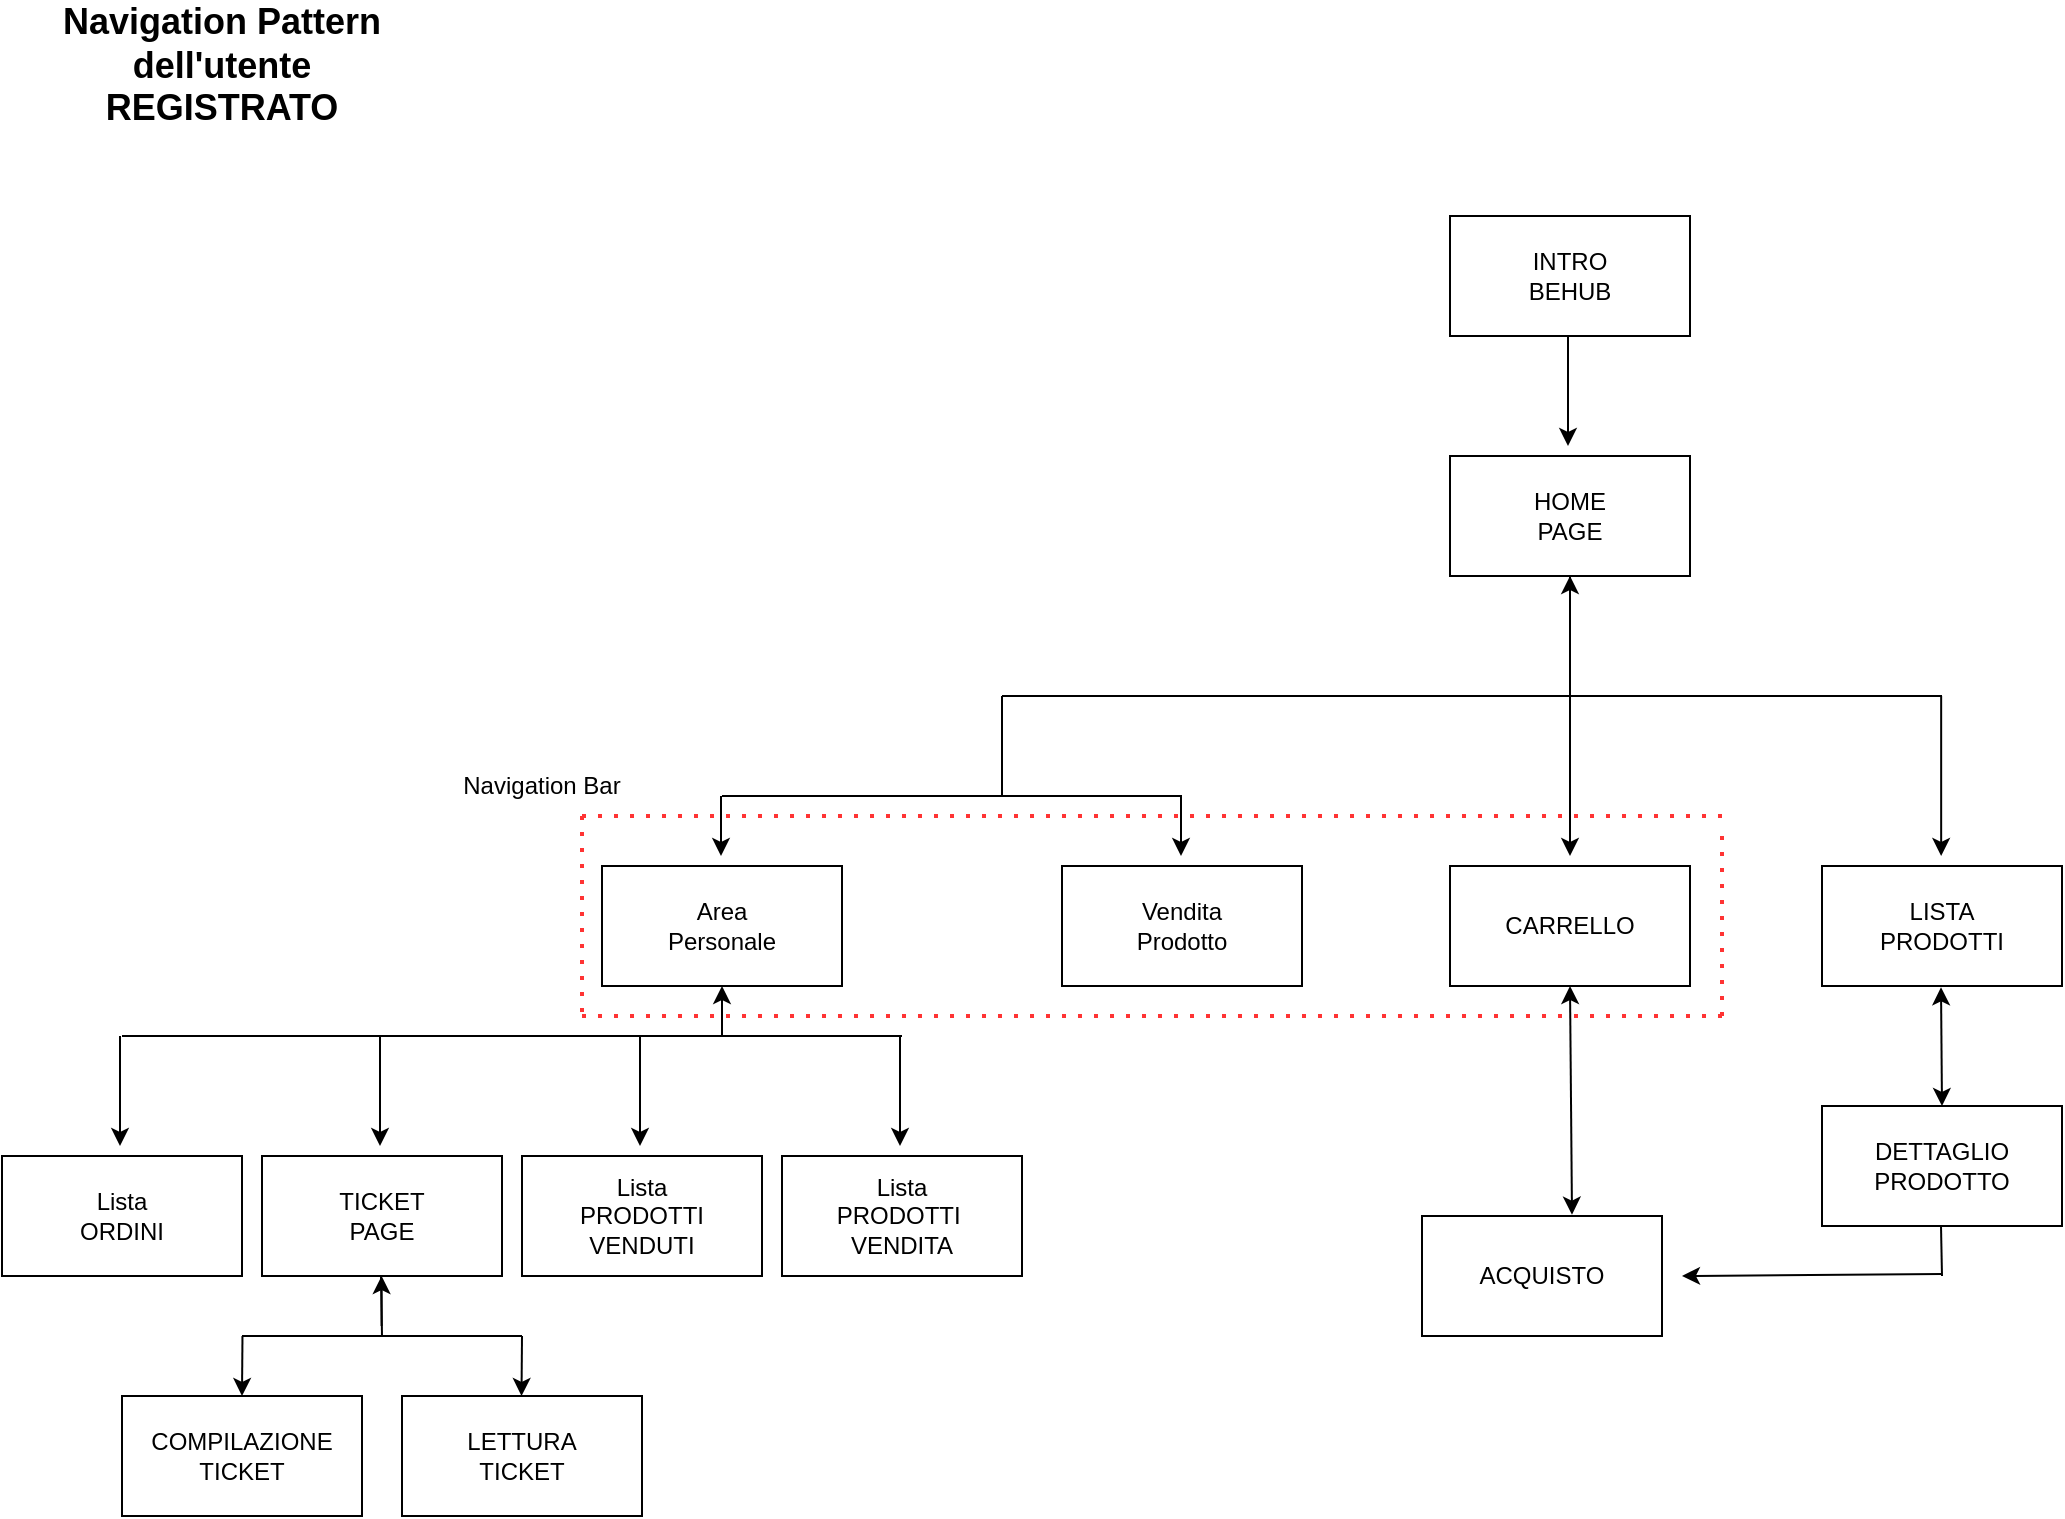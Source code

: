 <mxfile version="15.8.7" type="device"><diagram id="kNNwU6a2ll41JV3O6_Jl" name="Pagina-1"><mxGraphModel dx="2123" dy="1008" grid="1" gridSize="10" guides="1" tooltips="1" connect="1" arrows="1" fold="1" page="1" pageScale="1" pageWidth="827" pageHeight="1169" math="0" shadow="0"><root><mxCell id="0"/><mxCell id="1" parent="0"/><mxCell id="GgqHUBYvKDQZUNav7jgK-1" value="Navigation Pattern dell'utente REGISTRATO" style="text;html=1;strokeColor=none;fillColor=none;align=center;verticalAlign=middle;whiteSpace=wrap;rounded=0;fontSize=18;fontStyle=1" parent="1" vertex="1"><mxGeometry x="-350" y="20" width="180" height="30" as="geometry"/></mxCell><mxCell id="GgqHUBYvKDQZUNav7jgK-2" value="" style="rounded=0;whiteSpace=wrap;html=1;" parent="1" vertex="1"><mxGeometry x="354" y="110" width="120" height="60" as="geometry"/></mxCell><mxCell id="GgqHUBYvKDQZUNav7jgK-3" value="INTRO BEHUB" style="text;html=1;strokeColor=none;fillColor=none;align=center;verticalAlign=middle;whiteSpace=wrap;rounded=0;" parent="1" vertex="1"><mxGeometry x="384" y="125" width="60" height="30" as="geometry"/></mxCell><mxCell id="GgqHUBYvKDQZUNav7jgK-4" value="" style="endArrow=classic;html=1;rounded=0;" parent="1" edge="1"><mxGeometry width="50" height="50" relative="1" as="geometry"><mxPoint x="413" y="170" as="sourcePoint"/><mxPoint x="413" y="225" as="targetPoint"/></mxGeometry></mxCell><mxCell id="GgqHUBYvKDQZUNav7jgK-5" value="" style="rounded=0;whiteSpace=wrap;html=1;" parent="1" vertex="1"><mxGeometry x="354" y="230" width="120" height="60" as="geometry"/></mxCell><mxCell id="GgqHUBYvKDQZUNav7jgK-6" value="HOME PAGE" style="text;html=1;strokeColor=none;fillColor=none;align=center;verticalAlign=middle;whiteSpace=wrap;rounded=0;" parent="1" vertex="1"><mxGeometry x="384" y="245" width="60" height="30" as="geometry"/></mxCell><mxCell id="GgqHUBYvKDQZUNav7jgK-13" value="" style="rounded=0;whiteSpace=wrap;html=1;" parent="1" vertex="1"><mxGeometry x="354" y="435" width="120" height="60" as="geometry"/></mxCell><mxCell id="GgqHUBYvKDQZUNav7jgK-14" value="CARRELLO" style="text;html=1;strokeColor=none;fillColor=none;align=center;verticalAlign=middle;whiteSpace=wrap;rounded=0;" parent="1" vertex="1"><mxGeometry x="384" y="450" width="60" height="30" as="geometry"/></mxCell><mxCell id="GgqHUBYvKDQZUNav7jgK-19" value="" style="rounded=0;whiteSpace=wrap;html=1;" parent="1" vertex="1"><mxGeometry x="540" y="435" width="120" height="60" as="geometry"/></mxCell><mxCell id="GgqHUBYvKDQZUNav7jgK-20" value="LISTA PRODOTTI" style="text;html=1;strokeColor=none;fillColor=none;align=center;verticalAlign=middle;whiteSpace=wrap;rounded=0;" parent="1" vertex="1"><mxGeometry x="570" y="450" width="60" height="30" as="geometry"/></mxCell><mxCell id="GgqHUBYvKDQZUNav7jgK-28" value="" style="rounded=0;whiteSpace=wrap;html=1;" parent="1" vertex="1"><mxGeometry x="-70" y="435" width="120" height="60" as="geometry"/></mxCell><mxCell id="GgqHUBYvKDQZUNav7jgK-29" value="Area Personale" style="text;html=1;strokeColor=none;fillColor=none;align=center;verticalAlign=middle;whiteSpace=wrap;rounded=0;" parent="1" vertex="1"><mxGeometry x="-40" y="450" width="60" height="30" as="geometry"/></mxCell><mxCell id="GgqHUBYvKDQZUNav7jgK-30" value="" style="rounded=0;whiteSpace=wrap;html=1;" parent="1" vertex="1"><mxGeometry x="160" y="435" width="120" height="60" as="geometry"/></mxCell><mxCell id="GgqHUBYvKDQZUNav7jgK-31" value="Vendita Prodotto" style="text;html=1;strokeColor=none;fillColor=none;align=center;verticalAlign=middle;whiteSpace=wrap;rounded=0;" parent="1" vertex="1"><mxGeometry x="190" y="450" width="60" height="30" as="geometry"/></mxCell><mxCell id="GgqHUBYvKDQZUNav7jgK-32" value="" style="endArrow=none;html=1;rounded=0;" parent="1" edge="1"><mxGeometry width="50" height="50" relative="1" as="geometry"><mxPoint x="130" y="400" as="sourcePoint"/><mxPoint x="130" y="350" as="targetPoint"/></mxGeometry></mxCell><mxCell id="GgqHUBYvKDQZUNav7jgK-33" value="" style="endArrow=none;html=1;rounded=0;" parent="1" edge="1"><mxGeometry width="50" height="50" relative="1" as="geometry"><mxPoint x="-10" y="400" as="sourcePoint"/><mxPoint x="220" y="400" as="targetPoint"/></mxGeometry></mxCell><mxCell id="GgqHUBYvKDQZUNav7jgK-35" value="" style="endArrow=classic;html=1;rounded=0;" parent="1" edge="1"><mxGeometry width="50" height="50" relative="1" as="geometry"><mxPoint x="219.5" y="400" as="sourcePoint"/><mxPoint x="219.5" y="430" as="targetPoint"/></mxGeometry></mxCell><mxCell id="GgqHUBYvKDQZUNav7jgK-36" value="" style="endArrow=classic;html=1;rounded=0;" parent="1" edge="1"><mxGeometry width="50" height="50" relative="1" as="geometry"><mxPoint x="-10.5" y="400" as="sourcePoint"/><mxPoint x="-10.5" y="430" as="targetPoint"/></mxGeometry></mxCell><mxCell id="GgqHUBYvKDQZUNav7jgK-37" value="" style="endArrow=none;dashed=1;html=1;dashPattern=1 3;strokeWidth=2;rounded=0;strokeColor=#FF3333;" parent="1" edge="1"><mxGeometry width="50" height="50" relative="1" as="geometry"><mxPoint x="-80" y="410" as="sourcePoint"/><mxPoint x="490" y="410" as="targetPoint"/></mxGeometry></mxCell><mxCell id="GgqHUBYvKDQZUNav7jgK-38" value="" style="endArrow=none;dashed=1;html=1;dashPattern=1 3;strokeWidth=2;rounded=0;strokeColor=#FF3333;" parent="1" edge="1"><mxGeometry width="50" height="50" relative="1" as="geometry"><mxPoint x="-80" y="510" as="sourcePoint"/><mxPoint x="490" y="510" as="targetPoint"/></mxGeometry></mxCell><mxCell id="GgqHUBYvKDQZUNav7jgK-39" value="" style="endArrow=none;dashed=1;html=1;dashPattern=1 3;strokeWidth=2;rounded=0;strokeColor=#FF3333;" parent="1" edge="1"><mxGeometry width="50" height="50" relative="1" as="geometry"><mxPoint x="490" y="420" as="sourcePoint"/><mxPoint x="490" y="510" as="targetPoint"/></mxGeometry></mxCell><mxCell id="GgqHUBYvKDQZUNav7jgK-40" value="" style="endArrow=none;dashed=1;html=1;dashPattern=1 3;strokeWidth=2;rounded=0;strokeColor=#FF3333;" parent="1" edge="1"><mxGeometry width="50" height="50" relative="1" as="geometry"><mxPoint x="-80" y="410" as="sourcePoint"/><mxPoint x="-80" y="510" as="targetPoint"/></mxGeometry></mxCell><mxCell id="GgqHUBYvKDQZUNav7jgK-41" value="Navigation Bar" style="text;html=1;strokeColor=none;fillColor=none;align=center;verticalAlign=middle;whiteSpace=wrap;rounded=0;" parent="1" vertex="1"><mxGeometry x="-150" y="380" width="100" height="30" as="geometry"/></mxCell><mxCell id="GgqHUBYvKDQZUNav7jgK-43" value="" style="rounded=0;whiteSpace=wrap;html=1;" parent="1" vertex="1"><mxGeometry x="540" y="555" width="120" height="60" as="geometry"/></mxCell><mxCell id="GgqHUBYvKDQZUNav7jgK-44" value="DETTAGLIO PRODOTTO" style="text;html=1;strokeColor=none;fillColor=none;align=center;verticalAlign=middle;whiteSpace=wrap;rounded=0;" parent="1" vertex="1"><mxGeometry x="570" y="570" width="60" height="30" as="geometry"/></mxCell><mxCell id="GgqHUBYvKDQZUNav7jgK-45" value="" style="endArrow=classic;html=1;rounded=0;" parent="1" edge="1"><mxGeometry width="50" height="50" relative="1" as="geometry"><mxPoint x="-311" y="520" as="sourcePoint"/><mxPoint x="-311" y="575" as="targetPoint"/></mxGeometry></mxCell><mxCell id="GgqHUBYvKDQZUNav7jgK-46" value="" style="rounded=0;whiteSpace=wrap;html=1;" parent="1" vertex="1"><mxGeometry x="-370" y="580" width="120" height="60" as="geometry"/></mxCell><mxCell id="GgqHUBYvKDQZUNav7jgK-47" value="Lista ORDINI" style="text;html=1;strokeColor=none;fillColor=none;align=center;verticalAlign=middle;whiteSpace=wrap;rounded=0;" parent="1" vertex="1"><mxGeometry x="-340" y="595" width="60" height="30" as="geometry"/></mxCell><mxCell id="GgqHUBYvKDQZUNav7jgK-48" value="" style="endArrow=classic;html=1;rounded=0;" parent="1" edge="1"><mxGeometry width="50" height="50" relative="1" as="geometry"><mxPoint x="-181" y="520" as="sourcePoint"/><mxPoint x="-181" y="575" as="targetPoint"/></mxGeometry></mxCell><mxCell id="GgqHUBYvKDQZUNav7jgK-49" value="" style="rounded=0;whiteSpace=wrap;html=1;" parent="1" vertex="1"><mxGeometry x="-240" y="580" width="120" height="60" as="geometry"/></mxCell><mxCell id="GgqHUBYvKDQZUNav7jgK-50" value="TICKET PAGE" style="text;html=1;strokeColor=none;fillColor=none;align=center;verticalAlign=middle;whiteSpace=wrap;rounded=0;" parent="1" vertex="1"><mxGeometry x="-210" y="595" width="60" height="30" as="geometry"/></mxCell><mxCell id="GgqHUBYvKDQZUNav7jgK-51" value="" style="endArrow=classic;html=1;rounded=0;" parent="1" edge="1"><mxGeometry width="50" height="50" relative="1" as="geometry"><mxPoint x="-51" y="520" as="sourcePoint"/><mxPoint x="-51" y="575" as="targetPoint"/></mxGeometry></mxCell><mxCell id="GgqHUBYvKDQZUNav7jgK-52" value="" style="rounded=0;whiteSpace=wrap;html=1;" parent="1" vertex="1"><mxGeometry x="-110" y="580" width="120" height="60" as="geometry"/></mxCell><mxCell id="GgqHUBYvKDQZUNav7jgK-53" value="Lista PRODOTTI VENDUTI" style="text;html=1;strokeColor=none;fillColor=none;align=center;verticalAlign=middle;whiteSpace=wrap;rounded=0;" parent="1" vertex="1"><mxGeometry x="-80" y="595" width="60" height="30" as="geometry"/></mxCell><mxCell id="GgqHUBYvKDQZUNav7jgK-54" value="" style="endArrow=classic;html=1;rounded=0;" parent="1" edge="1"><mxGeometry width="50" height="50" relative="1" as="geometry"><mxPoint x="79" y="520" as="sourcePoint"/><mxPoint x="79" y="575" as="targetPoint"/></mxGeometry></mxCell><mxCell id="GgqHUBYvKDQZUNav7jgK-55" value="" style="rounded=0;whiteSpace=wrap;html=1;" parent="1" vertex="1"><mxGeometry x="20" y="580" width="120" height="60" as="geometry"/></mxCell><mxCell id="GgqHUBYvKDQZUNav7jgK-56" value="Lista PRODOTTI&amp;nbsp; VENDITA" style="text;html=1;strokeColor=none;fillColor=none;align=center;verticalAlign=middle;whiteSpace=wrap;rounded=0;" parent="1" vertex="1"><mxGeometry x="50" y="595" width="60" height="30" as="geometry"/></mxCell><mxCell id="GgqHUBYvKDQZUNav7jgK-58" value="" style="endArrow=none;html=1;rounded=0;" parent="1" edge="1"><mxGeometry width="50" height="50" relative="1" as="geometry"><mxPoint x="-310" y="520" as="sourcePoint"/><mxPoint x="80" y="520" as="targetPoint"/></mxGeometry></mxCell><mxCell id="GgqHUBYvKDQZUNav7jgK-61" value="" style="rounded=0;whiteSpace=wrap;html=1;" parent="1" vertex="1"><mxGeometry x="340" y="610" width="120" height="60" as="geometry"/></mxCell><mxCell id="GgqHUBYvKDQZUNav7jgK-62" value="ACQUISTO" style="text;html=1;strokeColor=none;fillColor=none;align=center;verticalAlign=middle;whiteSpace=wrap;rounded=0;" parent="1" vertex="1"><mxGeometry x="370" y="625" width="60" height="30" as="geometry"/></mxCell><mxCell id="GgqHUBYvKDQZUNav7jgK-76" value="" style="endArrow=classic;html=1;rounded=0;" parent="1" edge="1"><mxGeometry width="50" height="50" relative="1" as="geometry"><mxPoint x="599.58" y="350" as="sourcePoint"/><mxPoint x="599.58" y="430" as="targetPoint"/></mxGeometry></mxCell><mxCell id="GgqHUBYvKDQZUNav7jgK-78" value="" style="endArrow=none;html=1;rounded=0;fontSize=18;strokeColor=#000000;" parent="1" edge="1"><mxGeometry width="50" height="50" relative="1" as="geometry"><mxPoint x="414" y="310" as="sourcePoint"/><mxPoint x="414" y="290" as="targetPoint"/></mxGeometry></mxCell><mxCell id="GgqHUBYvKDQZUNav7jgK-79" value="" style="endArrow=none;html=1;rounded=0;fontSize=18;strokeColor=#000000;" parent="1" edge="1"><mxGeometry width="50" height="50" relative="1" as="geometry"><mxPoint x="600" y="640" as="sourcePoint"/><mxPoint x="599.5" y="615" as="targetPoint"/></mxGeometry></mxCell><mxCell id="Tgptiylp8ckAFH9EG1IO-2" value="" style="rounded=0;whiteSpace=wrap;html=1;" parent="1" vertex="1"><mxGeometry x="-310" y="700" width="120" height="60" as="geometry"/></mxCell><mxCell id="Tgptiylp8ckAFH9EG1IO-3" value="COMPILAZIONE TICKET" style="text;html=1;strokeColor=none;fillColor=none;align=center;verticalAlign=middle;whiteSpace=wrap;rounded=0;" parent="1" vertex="1"><mxGeometry x="-280" y="715" width="60" height="30" as="geometry"/></mxCell><mxCell id="n94S6m1kj0H-OGF94ya7-7" value="" style="endArrow=classic;html=1;rounded=0;strokeColor=#000000;" parent="1" edge="1"><mxGeometry width="50" height="50" relative="1" as="geometry"><mxPoint x="600" y="639" as="sourcePoint"/><mxPoint x="470" y="640" as="targetPoint"/></mxGeometry></mxCell><mxCell id="MKo25Pxb0LQv5z8097NW-3" value="" style="endArrow=none;html=1;rounded=0;" edge="1" parent="1"><mxGeometry width="50" height="50" relative="1" as="geometry"><mxPoint x="130" y="350" as="sourcePoint"/><mxPoint x="600" y="350" as="targetPoint"/></mxGeometry></mxCell><mxCell id="MKo25Pxb0LQv5z8097NW-6" value="" style="rounded=0;whiteSpace=wrap;html=1;" vertex="1" parent="1"><mxGeometry x="-170" y="700" width="120" height="60" as="geometry"/></mxCell><mxCell id="MKo25Pxb0LQv5z8097NW-7" value="LETTURA TICKET" style="text;html=1;strokeColor=none;fillColor=none;align=center;verticalAlign=middle;whiteSpace=wrap;rounded=0;" vertex="1" parent="1"><mxGeometry x="-140" y="715" width="60" height="30" as="geometry"/></mxCell><mxCell id="MKo25Pxb0LQv5z8097NW-12" value="" style="endArrow=none;html=1;rounded=0;" edge="1" parent="1"><mxGeometry width="50" height="50" relative="1" as="geometry"><mxPoint x="-180" y="670" as="sourcePoint"/><mxPoint x="-180.5" y="640" as="targetPoint"/></mxGeometry></mxCell><mxCell id="MKo25Pxb0LQv5z8097NW-13" value="" style="endArrow=none;html=1;rounded=0;" edge="1" parent="1"><mxGeometry width="50" height="50" relative="1" as="geometry"><mxPoint x="-250" y="670" as="sourcePoint"/><mxPoint x="-110" y="670" as="targetPoint"/></mxGeometry></mxCell><mxCell id="MKo25Pxb0LQv5z8097NW-16" value="" style="endArrow=classic;html=1;rounded=0;" edge="1" parent="1"><mxGeometry width="50" height="50" relative="1" as="geometry"><mxPoint x="-110" y="670" as="sourcePoint"/><mxPoint x="-110.24" y="700" as="targetPoint"/></mxGeometry></mxCell><mxCell id="MKo25Pxb0LQv5z8097NW-17" value="" style="endArrow=classic;html=1;rounded=0;" edge="1" parent="1"><mxGeometry width="50" height="50" relative="1" as="geometry"><mxPoint x="-249.76" y="670" as="sourcePoint"/><mxPoint x="-250" y="700" as="targetPoint"/></mxGeometry></mxCell><mxCell id="MKo25Pxb0LQv5z8097NW-36" value="" style="endArrow=classic;startArrow=classic;html=1;rounded=0;entryX=0.5;entryY=1;entryDx=0;entryDy=0;exitX=0.625;exitY=-0.011;exitDx=0;exitDy=0;exitPerimeter=0;" edge="1" parent="1" source="GgqHUBYvKDQZUNav7jgK-61" target="GgqHUBYvKDQZUNav7jgK-13"><mxGeometry width="50" height="50" relative="1" as="geometry"><mxPoint x="394" y="610" as="sourcePoint"/><mxPoint x="444" y="560" as="targetPoint"/></mxGeometry></mxCell><mxCell id="MKo25Pxb0LQv5z8097NW-38" value="" style="endArrow=classic;startArrow=classic;html=1;rounded=0;entryX=0.5;entryY=1;entryDx=0;entryDy=0;" edge="1" parent="1"><mxGeometry width="50" height="50" relative="1" as="geometry"><mxPoint x="414" y="430" as="sourcePoint"/><mxPoint x="414" y="290" as="targetPoint"/></mxGeometry></mxCell><mxCell id="MKo25Pxb0LQv5z8097NW-40" value="" style="endArrow=classic;startArrow=classic;html=1;rounded=0;entryX=0.5;entryY=1;entryDx=0;entryDy=0;exitX=0.5;exitY=0;exitDx=0;exitDy=0;" edge="1" parent="1" source="GgqHUBYvKDQZUNav7jgK-43"><mxGeometry width="50" height="50" relative="1" as="geometry"><mxPoint x="600" y="550" as="sourcePoint"/><mxPoint x="599.5" y="495.66" as="targetPoint"/></mxGeometry></mxCell><mxCell id="MKo25Pxb0LQv5z8097NW-43" value="" style="endArrow=classic;html=1;rounded=0;entryX=0.5;entryY=1;entryDx=0;entryDy=0;" edge="1" parent="1" target="GgqHUBYvKDQZUNav7jgK-28"><mxGeometry width="50" height="50" relative="1" as="geometry"><mxPoint x="-10" y="520" as="sourcePoint"/><mxPoint x="-10" y="500" as="targetPoint"/></mxGeometry></mxCell><mxCell id="MKo25Pxb0LQv5z8097NW-45" value="" style="endArrow=classic;html=1;rounded=0;" edge="1" parent="1"><mxGeometry width="50" height="50" relative="1" as="geometry"><mxPoint x="-180.2" y="665" as="sourcePoint"/><mxPoint x="-180.2" y="640" as="targetPoint"/></mxGeometry></mxCell></root></mxGraphModel></diagram></mxfile>